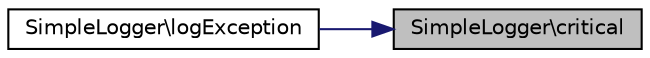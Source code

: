 digraph "SimpleLogger\critical"
{
 // INTERACTIVE_SVG=YES
 // LATEX_PDF_SIZE
  edge [fontname="Helvetica",fontsize="10",labelfontname="Helvetica",labelfontsize="10"];
  node [fontname="Helvetica",fontsize="10",shape=record];
  rankdir="RL";
  Node1 [label="SimpleLogger\\critical",height=0.2,width=0.4,color="black", fillcolor="grey75", style="filled", fontcolor="black",tooltip=" "];
  Node1 -> Node2 [dir="back",color="midnightblue",fontsize="10",style="solid",fontname="Helvetica"];
  Node2 [label="SimpleLogger\\logException",height=0.2,width=0.4,color="black", fillcolor="white", style="filled",URL="$d9/df4/class_simple_logger.html#ab89ae4454c3912980ace2d01fdf9b102",tooltip=" "];
}
